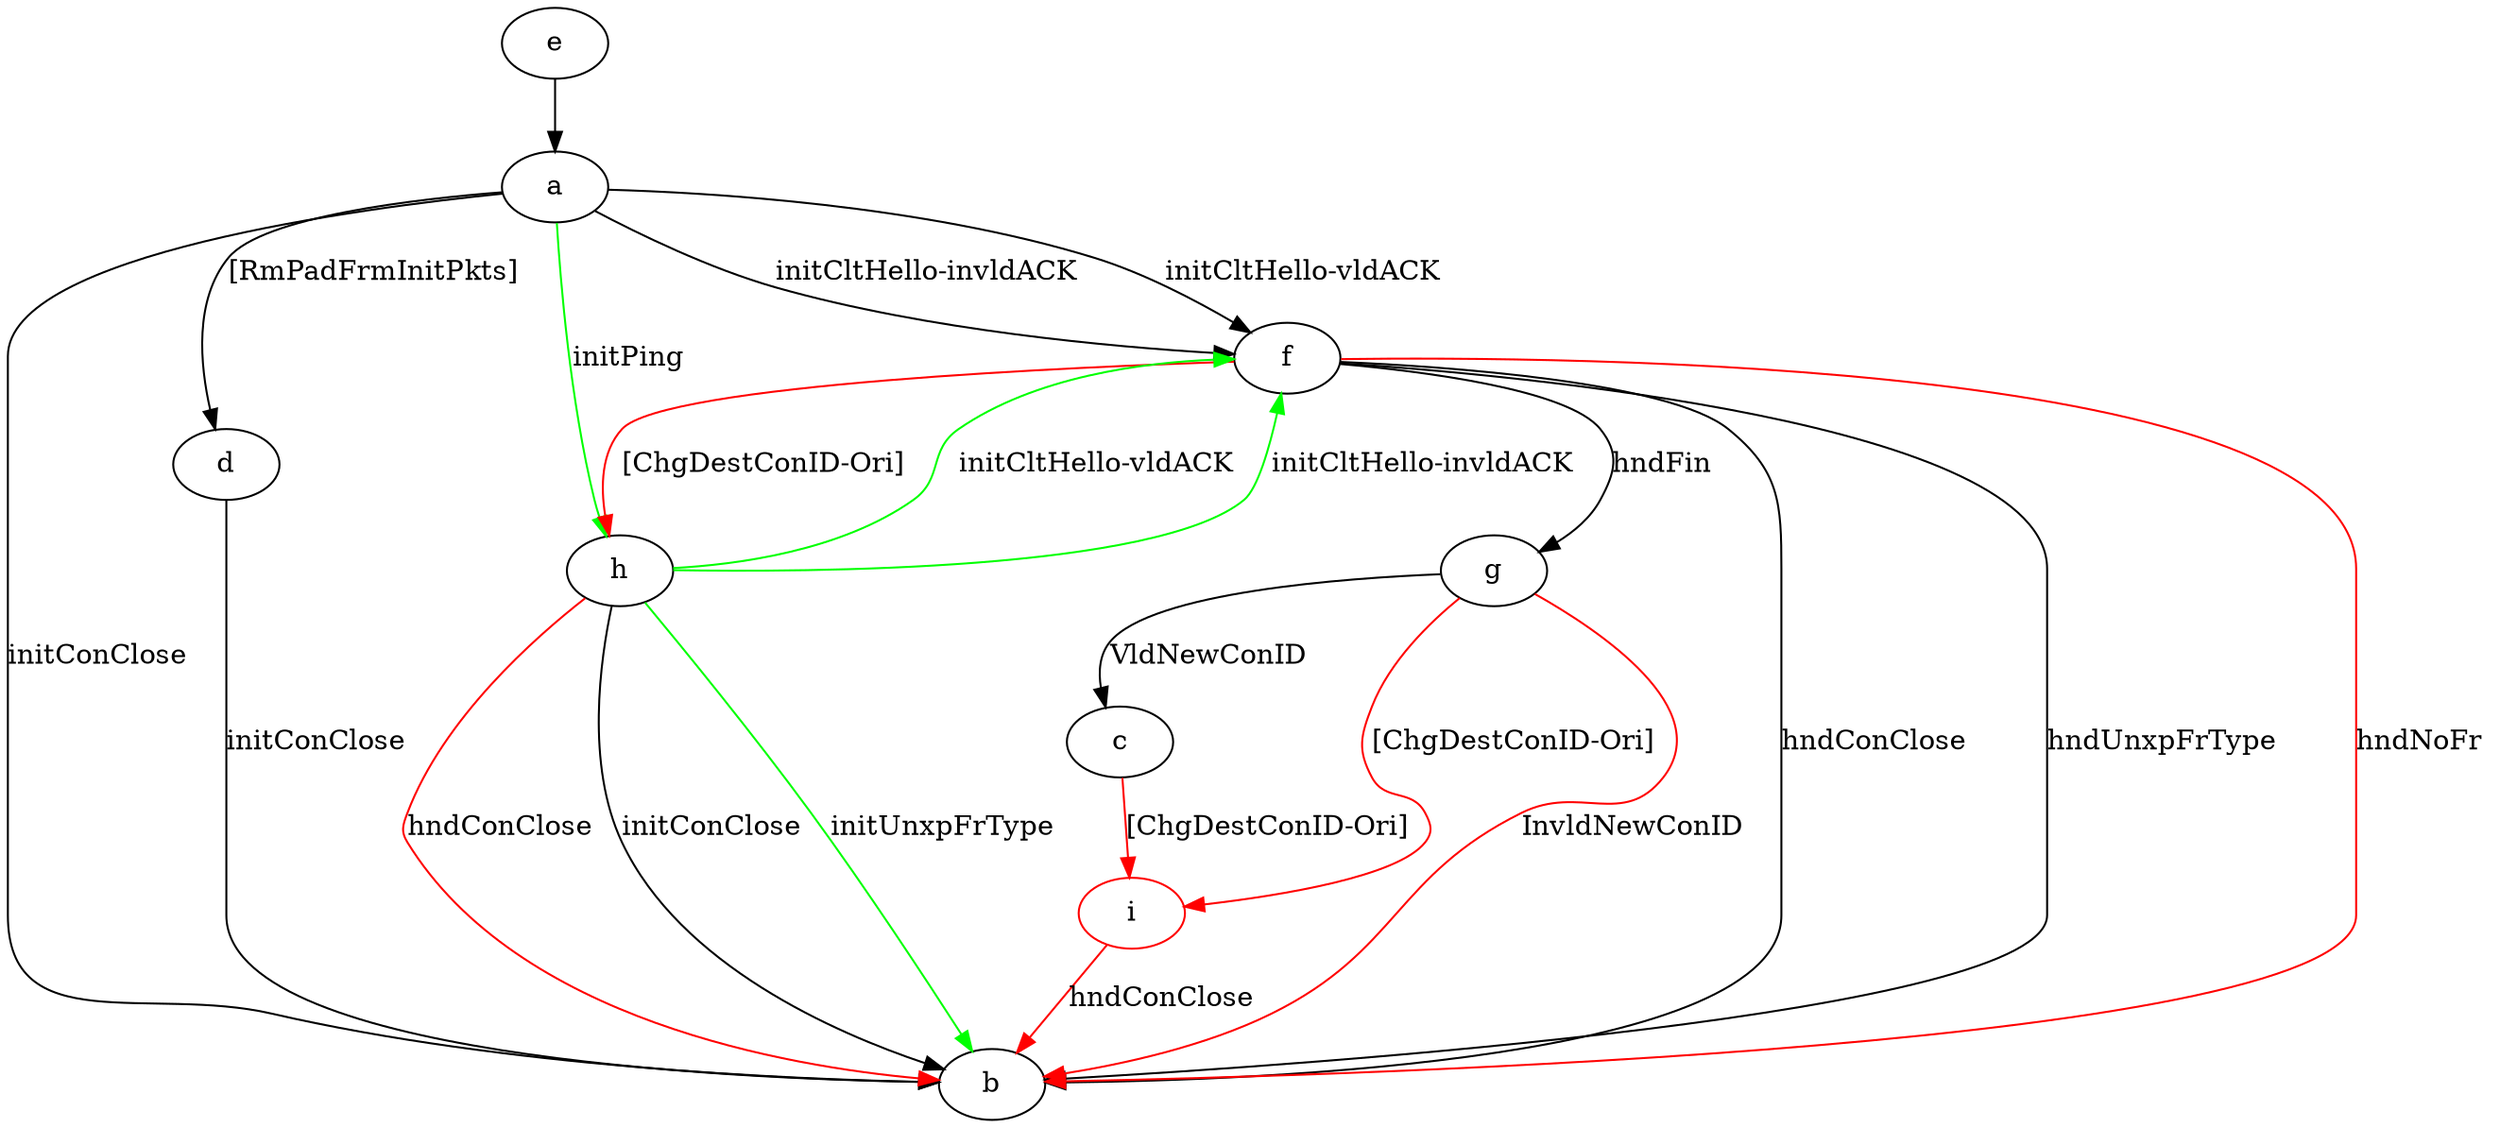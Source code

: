 digraph "" {
	a -> b	[key=0,
		label="initConClose "];
	a -> d	[key=0,
		label="[RmPadFrmInitPkts] "];
	a -> f	[key=0,
		label="initCltHello-vldACK "];
	a -> f	[key=1,
		label="initCltHello-invldACK "];
	a -> h	[key=0,
		color=green,
		label="initPing "];
	i	[color=red];
	c -> i	[key=0,
		color=red,
		label="[ChgDestConID-Ori] "];
	d -> b	[key=0,
		label="initConClose "];
	e -> a	[key=0];
	f -> b	[key=0,
		label="hndConClose "];
	f -> b	[key=1,
		label="hndUnxpFrType "];
	f -> b	[key=2,
		color=red,
		label="hndNoFr "];
	f -> g	[key=0,
		label="hndFin "];
	f -> h	[key=0,
		color=red,
		label="[ChgDestConID-Ori] "];
	g -> b	[key=0,
		color=red,
		label="InvldNewConID "];
	g -> c	[key=0,
		label="VldNewConID "];
	g -> i	[key=0,
		color=red,
		label="[ChgDestConID-Ori] "];
	h -> b	[key=0,
		label="initConClose "];
	h -> b	[key=1,
		color=green,
		label="initUnxpFrType "];
	h -> b	[key=2,
		color=red,
		label="hndConClose "];
	h -> f	[key=0,
		color=green,
		label="initCltHello-vldACK "];
	h -> f	[key=1,
		color=green,
		label="initCltHello-invldACK "];
	i -> b	[key=0,
		color=red,
		label="hndConClose "];
}
